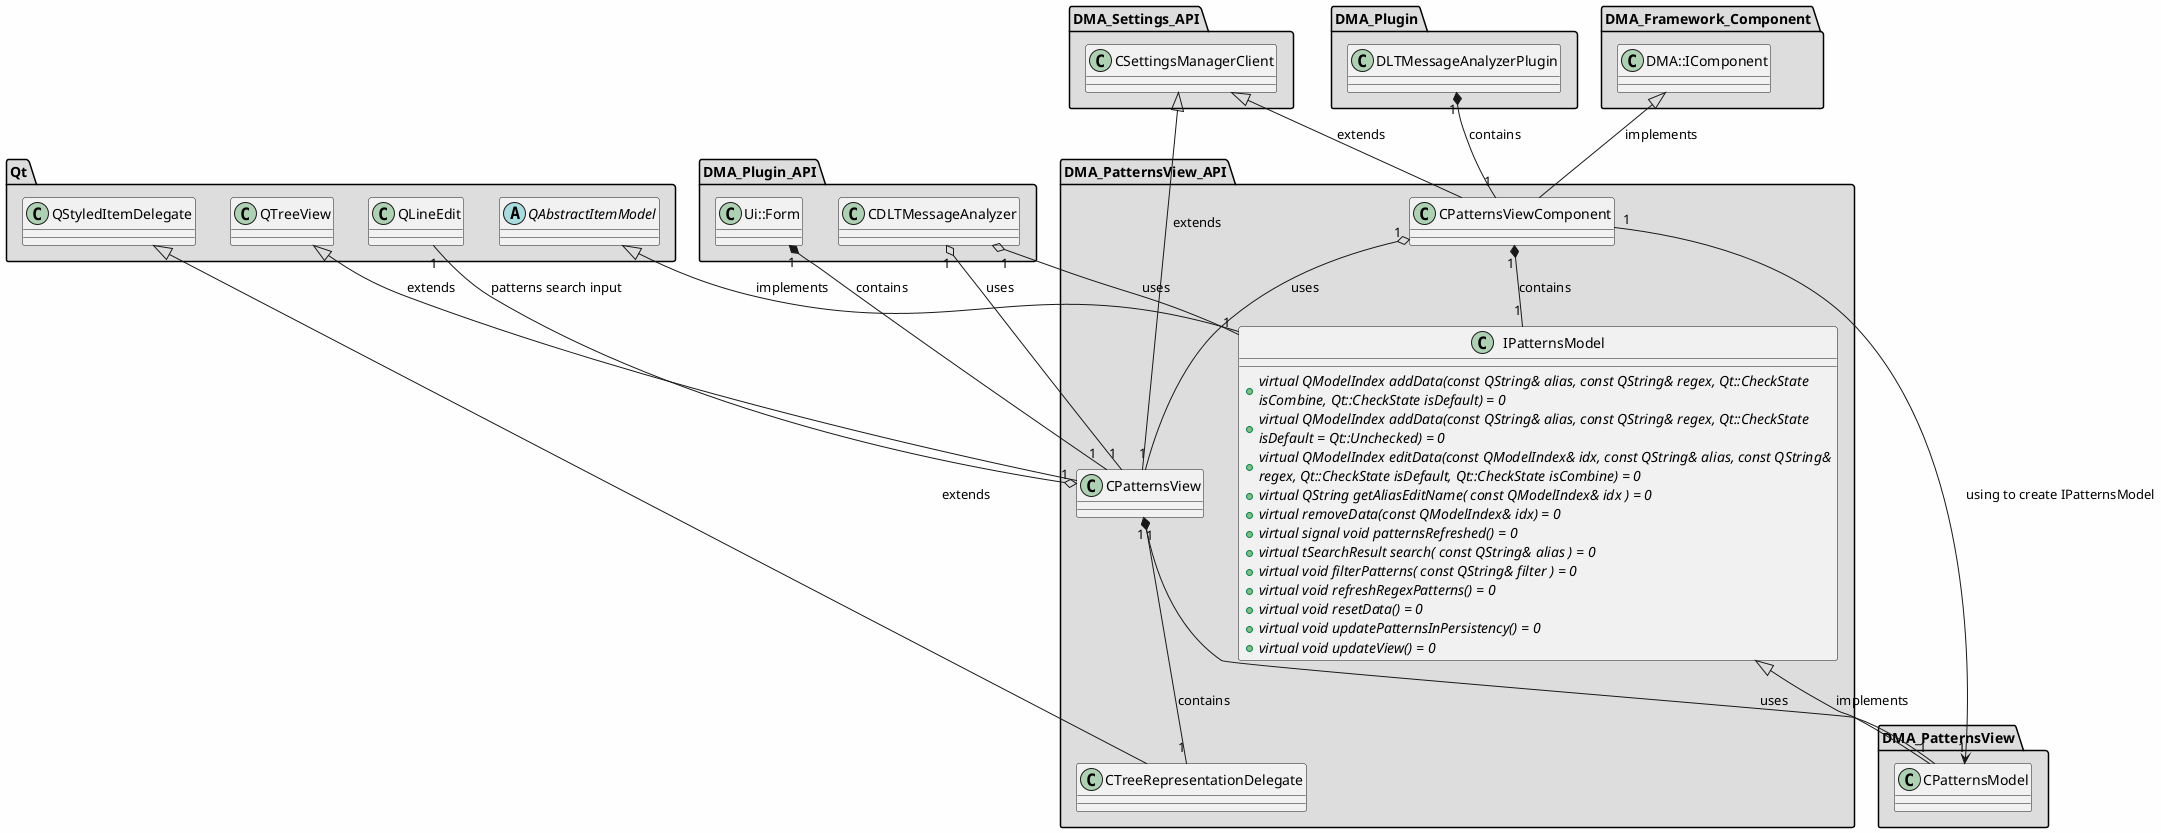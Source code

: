 
@startuml

skinparam backgroundColor #FEFEFE
skinparam wrapWidth 600
package "DMA_Framework_Component" #DDDDDD
{

class "DMA::IComponent"
{
}

}

package "DMA_PatternsView" #DDDDDD
{

class "CPatternsModel"
{
}

}

package "DMA_PatternsView_API" #DDDDDD
{

class "CPatternsView"
{
}

class "CPatternsViewComponent"
{
}

class "CTreeRepresentationDelegate"
{
}

class "IPatternsModel"
{
    + {abstract} virtual QModelIndex addData(const QString& alias, const QString& regex, Qt::CheckState isCombine, Qt::CheckState isDefault) = 0
    + {abstract} virtual QModelIndex addData(const QString& alias, const QString& regex, Qt::CheckState isDefault = Qt::Unchecked) = 0
    + {abstract} virtual QModelIndex editData(const QModelIndex& idx, const QString& alias, const QString& regex, Qt::CheckState isDefault, Qt::CheckState isCombine) = 0
    + {abstract} virtual QString getAliasEditName( const QModelIndex& idx ) = 0
    + {abstract} virtual removeData(const QModelIndex& idx) = 0
    + {abstract} virtual signal void patternsRefreshed() = 0
    + {abstract} virtual tSearchResult search( const QString& alias ) = 0
    + {abstract} virtual void filterPatterns( const QString& filter ) = 0
    + {abstract} virtual void refreshRegexPatterns() = 0
    + {abstract} virtual void resetData() = 0
    + {abstract} virtual void updatePatternsInPersistency() = 0
    + {abstract} virtual void updateView() = 0
}

}

package "DMA_Plugin" #DDDDDD
{

class "DLTMessageAnalyzerPlugin"
{
}

}

package "DMA_Plugin_API" #DDDDDD
{

class "CDLTMessageAnalyzer"
{
}

class "Ui::Form"
{
}

}

package "DMA_Settings_API" #DDDDDD
{

class "CSettingsManagerClient"
{
}

}

package "Qt" #DDDDDD
{

abstract class "QAbstractItemModel"
{
}

class "QLineEdit"
{
}

class "QStyledItemDelegate"
{
}

class "QTreeView"
{
}

}

'====================Inheritance section====================
IPatternsModel <|-- CPatternsModel : implements
CSettingsManagerClient <|-- CPatternsView : extends
QTreeView <|-- CPatternsView : extends
CSettingsManagerClient <|-- CPatternsViewComponent : extends
DMA::IComponent <|-- CPatternsViewComponent : implements
QStyledItemDelegate <|-- CTreeRepresentationDelegate : extends
QAbstractItemModel <|-- IPatternsModel : implements

'====================Dependencies section====================
CPatternsView "1" o-- "1" CPatternsModel : uses
CPatternsView "1" *-- "1" CTreeRepresentationDelegate : contains
CPatternsView "1" o-- "1" QLineEdit : patterns search input
CPatternsViewComponent "1" --> "1" CPatternsModel : using to create IPatternsModel
CPatternsViewComponent "1" o-- "1" CPatternsView : uses
CPatternsViewComponent "1" *-- "1" IPatternsModel : contains
DLTMessageAnalyzerPlugin "1" *-- "1" CPatternsViewComponent : contains
CDLTMessageAnalyzer "1" o-- "1" CPatternsView : uses
CDLTMessageAnalyzer "1" o-- "1" IPatternsModel : uses
Ui::Form "1" *-- "1" CPatternsView : contains

@enduml